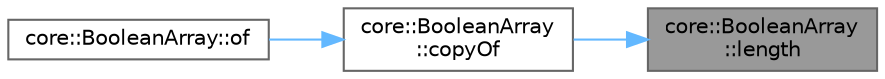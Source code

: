 digraph "core::BooleanArray::length"
{
 // INTERACTIVE_SVG=YES
 // LATEX_PDF_SIZE
  bgcolor="transparent";
  edge [fontname=Helvetica,fontsize=10,labelfontname=Helvetica,labelfontsize=10];
  node [fontname=Helvetica,fontsize=10,shape=box,height=0.2,width=0.4];
  rankdir="RL";
  Node1 [id="Node000001",label="core::BooleanArray\l::length",height=0.2,width=0.4,color="gray40", fillcolor="grey60", style="filled", fontcolor="black",tooltip="Return the number of values on this array."];
  Node1 -> Node2 [id="edge1_Node000001_Node000002",dir="back",color="steelblue1",style="solid",tooltip=" "];
  Node2 [id="Node000002",label="core::BooleanArray\l::copyOf",height=0.2,width=0.4,color="grey40", fillcolor="white", style="filled",URL="$da/d74/a00099.html#aa1bc1ffbafc48af6b50a8cfb459325ec",tooltip="Obtain newly created BooleanArray instance with primitive bool array, such as gbool[]."];
  Node2 -> Node3 [id="edge2_Node000002_Node000003",dir="back",color="steelblue1",style="solid",tooltip=" "];
  Node3 [id="Node000003",label="core::BooleanArray::of",height=0.2,width=0.4,color="grey40", fillcolor="white", style="filled",URL="$da/d74/a00099.html#af9736b6e403805295f94d68de753118b",tooltip="Obtain newly created BooleanArray instance with given bools values or code points."];
}
